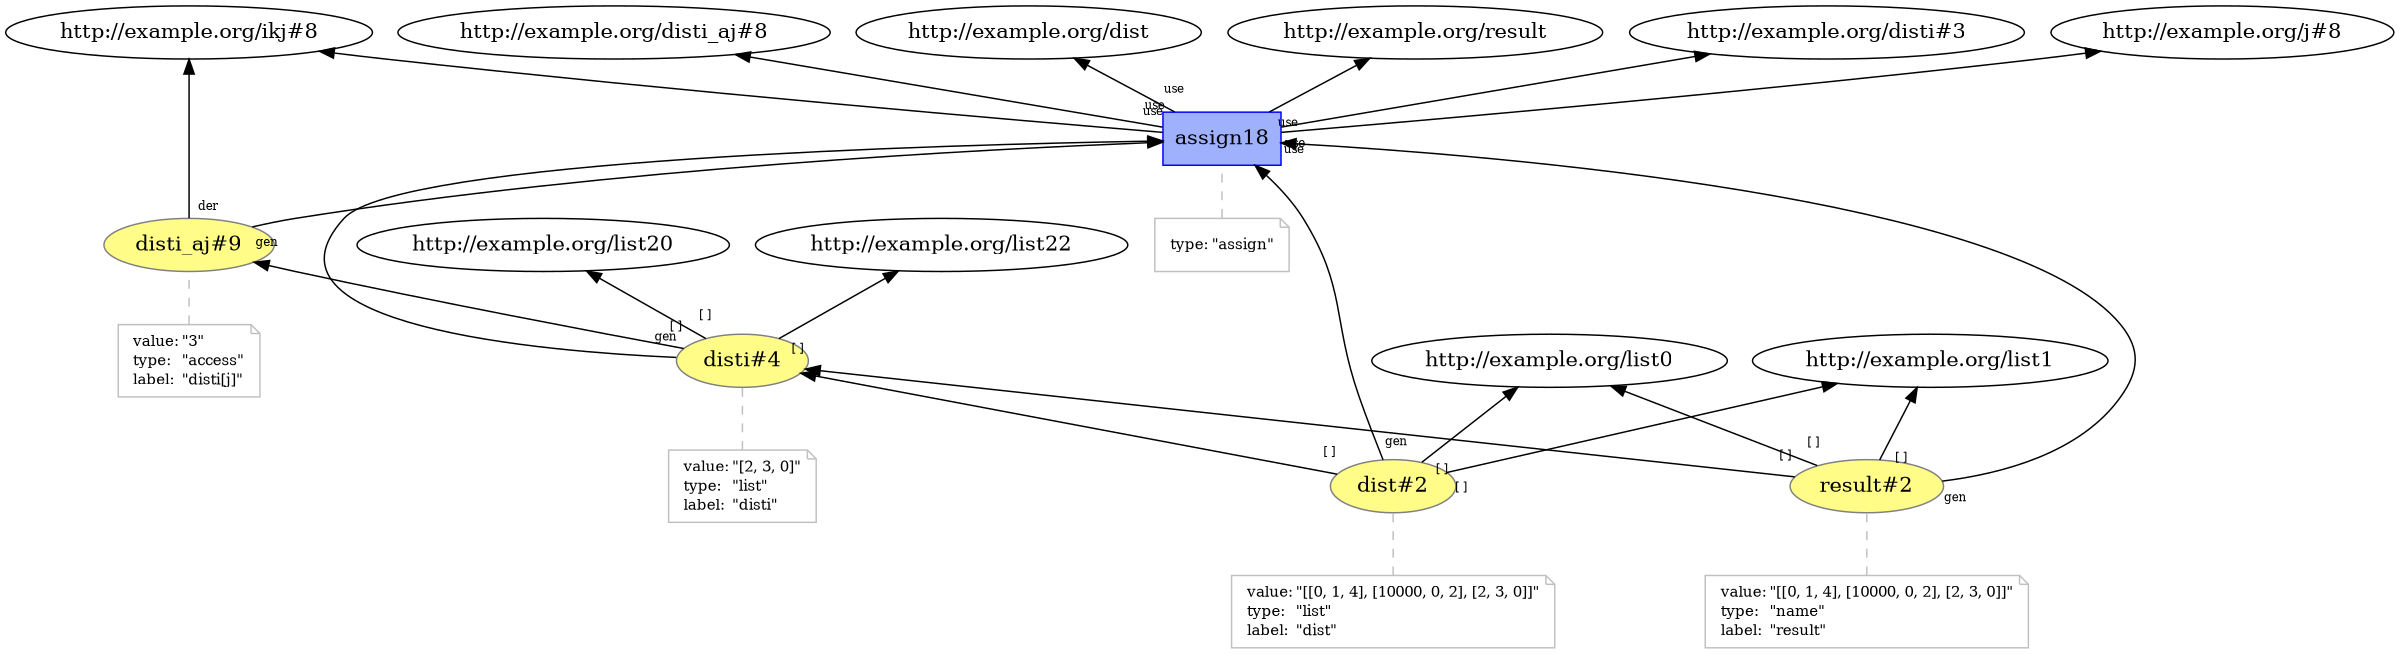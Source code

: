 digraph "PROV" { size="16,12"; rankdir="BT";
"http://example.org/disti_aj#9" [fillcolor="#FFFC87",color="#808080",style="filled",label="disti_aj#9",URL="http://example.org/disti_aj#9"]
"-attrs0" [color="gray",shape="note",fontsize="10",fontcolor="black",label=<<TABLE cellpadding="0" border="0">
	<TR>
	    <TD align="left">value:</TD>
	    <TD align="left">&quot;3&quot;</TD>
	</TR>
	<TR>
	    <TD align="left">type:</TD>
	    <TD align="left">&quot;access&quot;</TD>
	</TR>
	<TR>
	    <TD align="left">label:</TD>
	    <TD align="left">&quot;disti[j]&quot;</TD>
	</TR>
</TABLE>>]
"-attrs0" -> "http://example.org/disti_aj#9" [color="gray",style="dashed",arrowhead="none"]
"http://example.org/disti#4" [fillcolor="#FFFC87",color="#808080",style="filled",label="disti#4",URL="http://example.org/disti#4"]
"-attrs1" [color="gray",shape="note",fontsize="10",fontcolor="black",label=<<TABLE cellpadding="0" border="0">
	<TR>
	    <TD align="left">value:</TD>
	    <TD align="left">&quot;[2, 3, 0]&quot;</TD>
	</TR>
	<TR>
	    <TD align="left">type:</TD>
	    <TD align="left">&quot;list&quot;</TD>
	</TR>
	<TR>
	    <TD align="left">label:</TD>
	    <TD align="left">&quot;disti&quot;</TD>
	</TR>
</TABLE>>]
"-attrs1" -> "http://example.org/disti#4" [color="gray",style="dashed",arrowhead="none"]
"http://example.org/disti#4" -> "http://example.org/list20" [labelfontsize="8",labeldistance="1.5",labelangle="60.0",rotation="20",taillabel="[ ]"]
"http://example.org/disti#4" -> "http://example.org/list22" [labelfontsize="8",labeldistance="1.5",labelangle="60.0",rotation="20",taillabel="[ ]"]
"http://example.org/disti#4" -> "http://example.org/disti_aj#9" [labelfontsize="8",labeldistance="1.5",labelangle="60.0",rotation="20",taillabel="[ ]"]
"http://example.org/dist#2" [fillcolor="#FFFC87",color="#808080",style="filled",label="dist#2",URL="http://example.org/dist#2"]
"-attrs2" [color="gray",shape="note",fontsize="10",fontcolor="black",label=<<TABLE cellpadding="0" border="0">
	<TR>
	    <TD align="left">value:</TD>
	    <TD align="left">&quot;[[0, 1, 4], [10000, 0, 2], [2, 3, 0]]&quot;</TD>
	</TR>
	<TR>
	    <TD align="left">type:</TD>
	    <TD align="left">&quot;list&quot;</TD>
	</TR>
	<TR>
	    <TD align="left">label:</TD>
	    <TD align="left">&quot;dist&quot;</TD>
	</TR>
</TABLE>>]
"-attrs2" -> "http://example.org/dist#2" [color="gray",style="dashed",arrowhead="none"]
"http://example.org/dist#2" -> "http://example.org/list0" [labelfontsize="8",labeldistance="1.5",labelangle="60.0",rotation="20",taillabel="[ ]"]
"http://example.org/dist#2" -> "http://example.org/list1" [labelfontsize="8",labeldistance="1.5",labelangle="60.0",rotation="20",taillabel="[ ]"]
"http://example.org/dist#2" -> "http://example.org/disti#4" [labelfontsize="8",labeldistance="1.5",labelangle="60.0",rotation="20",taillabel="[ ]"]
"http://example.org/result#2" [fillcolor="#FFFC87",color="#808080",style="filled",label="result#2",URL="http://example.org/result#2"]
"-attrs3" [color="gray",shape="note",fontsize="10",fontcolor="black",label=<<TABLE cellpadding="0" border="0">
	<TR>
	    <TD align="left">value:</TD>
	    <TD align="left">&quot;[[0, 1, 4], [10000, 0, 2], [2, 3, 0]]&quot;</TD>
	</TR>
	<TR>
	    <TD align="left">type:</TD>
	    <TD align="left">&quot;name&quot;</TD>
	</TR>
	<TR>
	    <TD align="left">label:</TD>
	    <TD align="left">&quot;result&quot;</TD>
	</TR>
</TABLE>>]
"-attrs3" -> "http://example.org/result#2" [color="gray",style="dashed",arrowhead="none"]
"http://example.org/result#2" -> "http://example.org/list0" [labelfontsize="8",labeldistance="1.5",labelangle="60.0",rotation="20",taillabel="[ ]"]
"http://example.org/result#2" -> "http://example.org/list1" [labelfontsize="8",labeldistance="1.5",labelangle="60.0",rotation="20",taillabel="[ ]"]
"http://example.org/result#2" -> "http://example.org/disti#4" [labelfontsize="8",labeldistance="1.5",labelangle="60.0",rotation="20",taillabel="[ ]"]
"http://example.org/assign18" [fillcolor="#9FB1FC",color="#0000FF",shape="polygon",sides="4",style="filled",label="assign18",URL="http://example.org/assign18"]
"-attrs4" [color="gray",shape="note",fontsize="10",fontcolor="black",label=<<TABLE cellpadding="0" border="0">
	<TR>
	    <TD align="left">type:</TD>
	    <TD align="left">&quot;assign&quot;</TD>
	</TR>
</TABLE>>]
"-attrs4" -> "http://example.org/assign18" [color="gray",style="dashed",arrowhead="none"]
"http://example.org/assign18" -> "http://example.org/ikj#8" [labelfontsize="8",labeldistance="1.5",labelangle="60.0",rotation="20",taillabel="use"]
"http://example.org/disti_aj#9" -> "http://example.org/ikj#8" [labelfontsize="8",labeldistance="1.5",labelangle="60.0",rotation="20",taillabel="der"]
"http://example.org/disti_aj#9" -> "http://example.org/assign18" [labelfontsize="8",labeldistance="1.5",labelangle="60.0",rotation="20",taillabel="gen"]
"http://example.org/assign18" -> "http://example.org/disti#3" [labelfontsize="8",labeldistance="1.5",labelangle="60.0",rotation="20",taillabel="use"]
"http://example.org/assign18" -> "http://example.org/j#8" [labelfontsize="8",labeldistance="1.5",labelangle="60.0",rotation="20",taillabel="use"]
"http://example.org/assign18" -> "http://example.org/disti_aj#8" [labelfontsize="8",labeldistance="1.5",labelangle="60.0",rotation="20",taillabel="use"]
"http://example.org/assign18" -> "http://example.org/dist" [labelfontsize="8",labeldistance="1.5",labelangle="60.0",rotation="20",taillabel="use"]
"http://example.org/assign18" -> "http://example.org/result" [labelfontsize="8",labeldistance="1.5",labelangle="60.0",rotation="20",taillabel="use"]
"http://example.org/disti#4" -> "http://example.org/assign18" [labelfontsize="8",labeldistance="1.5",labelangle="60.0",rotation="20",taillabel="gen"]
"http://example.org/dist#2" -> "http://example.org/assign18" [labelfontsize="8",labeldistance="1.5",labelangle="60.0",rotation="20",taillabel="gen"]
"http://example.org/result#2" -> "http://example.org/assign18" [labelfontsize="8",labeldistance="1.5",labelangle="60.0",rotation="20",taillabel="gen"]
}